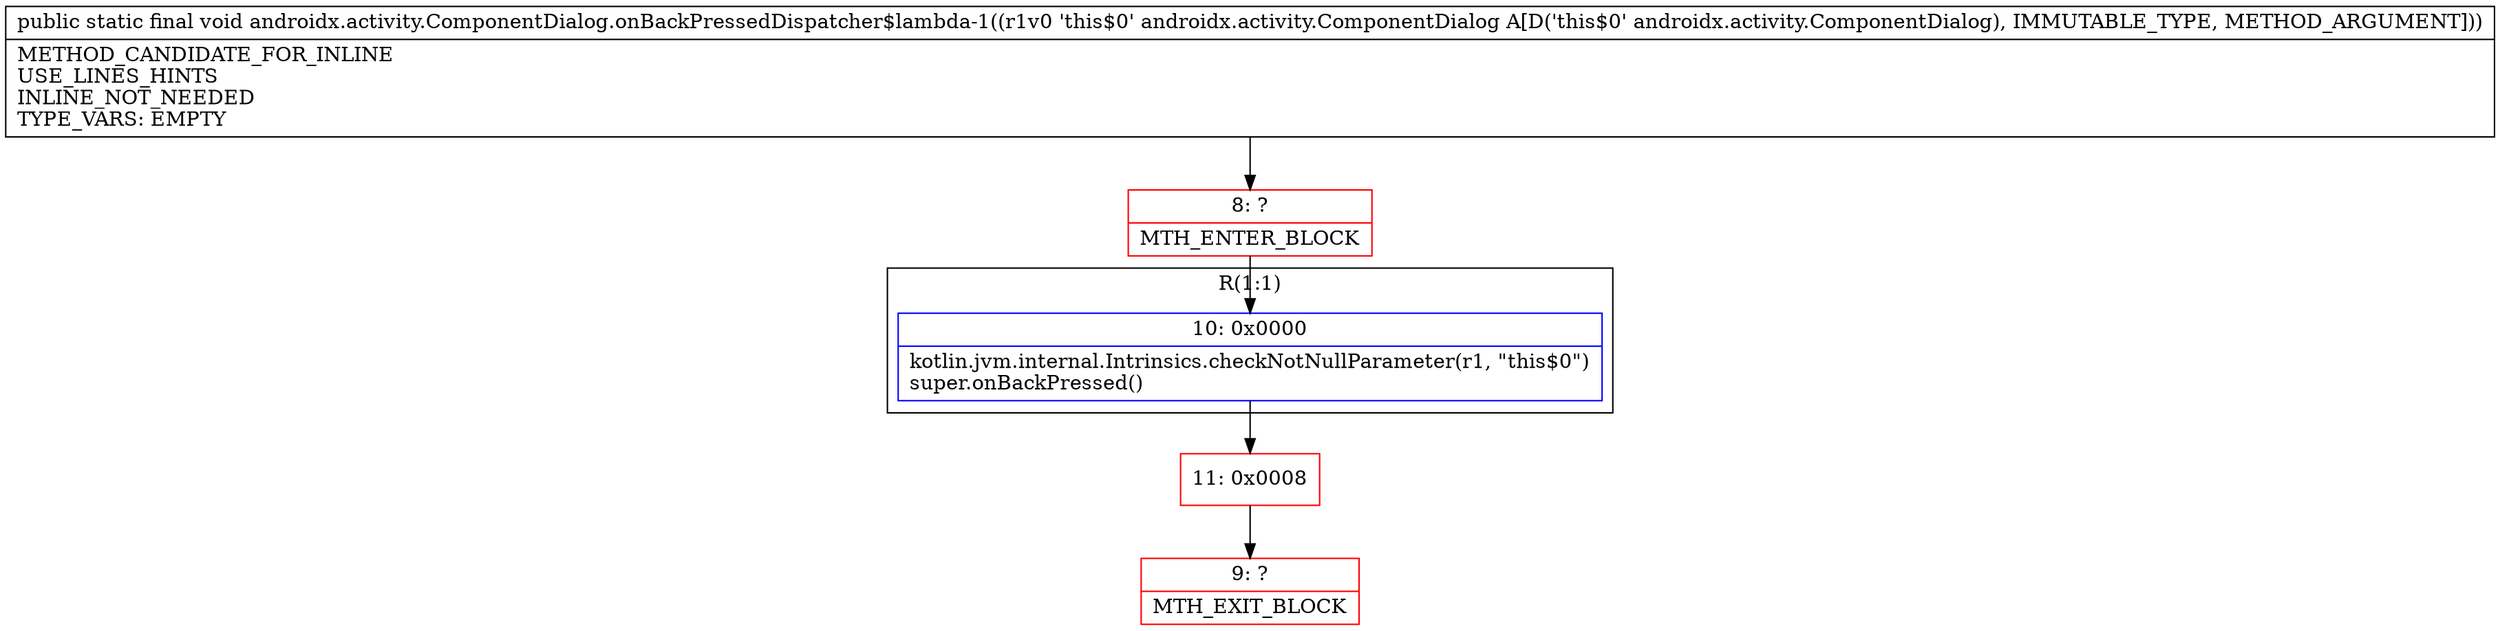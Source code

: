 digraph "CFG forandroidx.activity.ComponentDialog.onBackPressedDispatcher$lambda\-1(Landroidx\/activity\/ComponentDialog;)V" {
subgraph cluster_Region_1932699522 {
label = "R(1:1)";
node [shape=record,color=blue];
Node_10 [shape=record,label="{10\:\ 0x0000|kotlin.jvm.internal.Intrinsics.checkNotNullParameter(r1, \"this$0\")\lsuper.onBackPressed()\l}"];
}
Node_8 [shape=record,color=red,label="{8\:\ ?|MTH_ENTER_BLOCK\l}"];
Node_11 [shape=record,color=red,label="{11\:\ 0x0008}"];
Node_9 [shape=record,color=red,label="{9\:\ ?|MTH_EXIT_BLOCK\l}"];
MethodNode[shape=record,label="{public static final void androidx.activity.ComponentDialog.onBackPressedDispatcher$lambda\-1((r1v0 'this$0' androidx.activity.ComponentDialog A[D('this$0' androidx.activity.ComponentDialog), IMMUTABLE_TYPE, METHOD_ARGUMENT]))  | METHOD_CANDIDATE_FOR_INLINE\lUSE_LINES_HINTS\lINLINE_NOT_NEEDED\lTYPE_VARS: EMPTY\l}"];
MethodNode -> Node_8;Node_10 -> Node_11;
Node_8 -> Node_10;
Node_11 -> Node_9;
}


